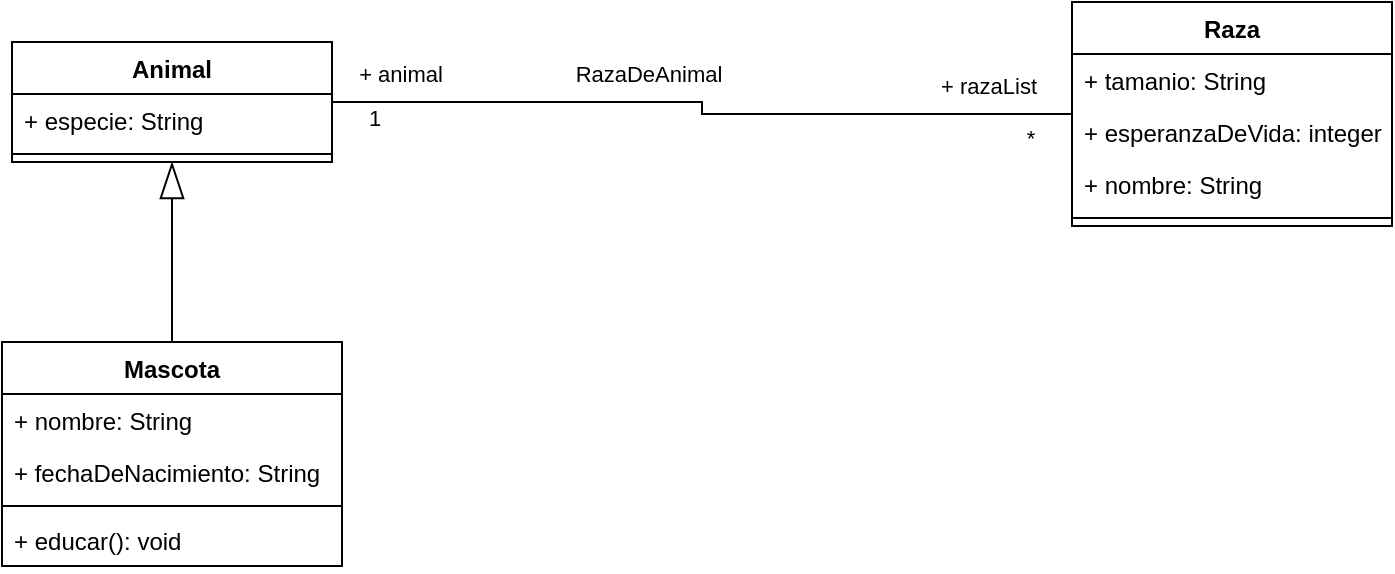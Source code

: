 <mxfile version="17.4.2" type="device"><diagram id="U8fNIdgwC1wzQGtNMVWl" name="Página-1"><mxGraphModel dx="851" dy="624" grid="1" gridSize="10" guides="1" tooltips="1" connect="1" arrows="1" fold="1" page="1" pageScale="1" pageWidth="827" pageHeight="1169" math="0" shadow="0"><root><mxCell id="0"/><mxCell id="1" parent="0"/><mxCell id="cfglOQm92ZksHdR7ui-r-19" style="edgeStyle=orthogonalEdgeStyle;rounded=0;orthogonalLoop=1;jettySize=auto;html=1;endArrow=none;endFill=0;endSize=16;" edge="1" parent="1" source="cfglOQm92ZksHdR7ui-r-1" target="cfglOQm92ZksHdR7ui-r-11"><mxGeometry relative="1" as="geometry"/></mxCell><mxCell id="cfglOQm92ZksHdR7ui-r-20" value="RazaDeAnimal" style="edgeLabel;html=1;align=center;verticalAlign=middle;resizable=0;points=[];" vertex="1" connectable="0" parent="cfglOQm92ZksHdR7ui-r-19"><mxGeometry x="-0.334" relative="1" as="geometry"><mxPoint x="33" y="-14" as="offset"/></mxGeometry></mxCell><mxCell id="cfglOQm92ZksHdR7ui-r-21" value="+ animal" style="edgeLabel;html=1;align=center;verticalAlign=middle;resizable=0;points=[];" vertex="1" connectable="0" parent="cfglOQm92ZksHdR7ui-r-19"><mxGeometry x="-0.823" y="1" relative="1" as="geometry"><mxPoint y="-13" as="offset"/></mxGeometry></mxCell><mxCell id="cfglOQm92ZksHdR7ui-r-22" value="+ razaList" style="edgeLabel;html=1;align=center;verticalAlign=middle;resizable=0;points=[];" vertex="1" connectable="0" parent="cfglOQm92ZksHdR7ui-r-19"><mxGeometry x="0.832" y="2" relative="1" as="geometry"><mxPoint x="-11" y="-12" as="offset"/></mxGeometry></mxCell><mxCell id="cfglOQm92ZksHdR7ui-r-23" value="1" style="edgeLabel;html=1;align=center;verticalAlign=middle;resizable=0;points=[];" vertex="1" connectable="0" parent="cfglOQm92ZksHdR7ui-r-19"><mxGeometry x="-0.859" y="-2" relative="1" as="geometry"><mxPoint x="-6" y="6" as="offset"/></mxGeometry></mxCell><mxCell id="cfglOQm92ZksHdR7ui-r-24" value="*" style="edgeLabel;html=1;align=center;verticalAlign=middle;resizable=0;points=[];" vertex="1" connectable="0" parent="cfglOQm92ZksHdR7ui-r-19"><mxGeometry x="0.886" y="-2" relative="1" as="geometry"><mxPoint y="10" as="offset"/></mxGeometry></mxCell><mxCell id="cfglOQm92ZksHdR7ui-r-1" value="Animal" style="swimlane;fontStyle=1;align=center;verticalAlign=top;childLayout=stackLayout;horizontal=1;startSize=26;horizontalStack=0;resizeParent=1;resizeParentMax=0;resizeLast=0;collapsible=1;marginBottom=0;" vertex="1" parent="1"><mxGeometry x="40" y="80" width="160" height="60" as="geometry"/></mxCell><mxCell id="cfglOQm92ZksHdR7ui-r-2" value="+ especie: String" style="text;strokeColor=none;fillColor=none;align=left;verticalAlign=top;spacingLeft=4;spacingRight=4;overflow=hidden;rotatable=0;points=[[0,0.5],[1,0.5]];portConstraint=eastwest;" vertex="1" parent="cfglOQm92ZksHdR7ui-r-1"><mxGeometry y="26" width="160" height="26" as="geometry"/></mxCell><mxCell id="cfglOQm92ZksHdR7ui-r-3" value="" style="line;strokeWidth=1;fillColor=none;align=left;verticalAlign=middle;spacingTop=-1;spacingLeft=3;spacingRight=3;rotatable=0;labelPosition=right;points=[];portConstraint=eastwest;" vertex="1" parent="cfglOQm92ZksHdR7ui-r-1"><mxGeometry y="52" width="160" height="8" as="geometry"/></mxCell><mxCell id="cfglOQm92ZksHdR7ui-r-10" style="edgeStyle=orthogonalEdgeStyle;rounded=0;orthogonalLoop=1;jettySize=auto;html=1;endArrow=blockThin;endFill=0;endSize=16;" edge="1" parent="1" source="cfglOQm92ZksHdR7ui-r-5" target="cfglOQm92ZksHdR7ui-r-1"><mxGeometry relative="1" as="geometry"/></mxCell><mxCell id="cfglOQm92ZksHdR7ui-r-5" value="Mascota" style="swimlane;fontStyle=1;align=center;verticalAlign=top;childLayout=stackLayout;horizontal=1;startSize=26;horizontalStack=0;resizeParent=1;resizeParentMax=0;resizeLast=0;collapsible=1;marginBottom=0;" vertex="1" parent="1"><mxGeometry x="35" y="230" width="170" height="112" as="geometry"/></mxCell><mxCell id="cfglOQm92ZksHdR7ui-r-6" value="+ nombre: String" style="text;strokeColor=none;fillColor=none;align=left;verticalAlign=top;spacingLeft=4;spacingRight=4;overflow=hidden;rotatable=0;points=[[0,0.5],[1,0.5]];portConstraint=eastwest;" vertex="1" parent="cfglOQm92ZksHdR7ui-r-5"><mxGeometry y="26" width="170" height="26" as="geometry"/></mxCell><mxCell id="cfglOQm92ZksHdR7ui-r-16" value="+ fechaDeNacimiento: String" style="text;strokeColor=none;fillColor=none;align=left;verticalAlign=top;spacingLeft=4;spacingRight=4;overflow=hidden;rotatable=0;points=[[0,0.5],[1,0.5]];portConstraint=eastwest;" vertex="1" parent="cfglOQm92ZksHdR7ui-r-5"><mxGeometry y="52" width="170" height="26" as="geometry"/></mxCell><mxCell id="cfglOQm92ZksHdR7ui-r-7" value="" style="line;strokeWidth=1;fillColor=none;align=left;verticalAlign=middle;spacingTop=-1;spacingLeft=3;spacingRight=3;rotatable=0;labelPosition=right;points=[];portConstraint=eastwest;" vertex="1" parent="cfglOQm92ZksHdR7ui-r-5"><mxGeometry y="78" width="170" height="8" as="geometry"/></mxCell><mxCell id="cfglOQm92ZksHdR7ui-r-8" value="+ educar(): void" style="text;strokeColor=none;fillColor=none;align=left;verticalAlign=top;spacingLeft=4;spacingRight=4;overflow=hidden;rotatable=0;points=[[0,0.5],[1,0.5]];portConstraint=eastwest;" vertex="1" parent="cfglOQm92ZksHdR7ui-r-5"><mxGeometry y="86" width="170" height="26" as="geometry"/></mxCell><mxCell id="cfglOQm92ZksHdR7ui-r-11" value="Raza" style="swimlane;fontStyle=1;align=center;verticalAlign=top;childLayout=stackLayout;horizontal=1;startSize=26;horizontalStack=0;resizeParent=1;resizeParentMax=0;resizeLast=0;collapsible=1;marginBottom=0;" vertex="1" parent="1"><mxGeometry x="570" y="60" width="160" height="112" as="geometry"/></mxCell><mxCell id="cfglOQm92ZksHdR7ui-r-12" value="+ tamanio: String" style="text;strokeColor=none;fillColor=none;align=left;verticalAlign=top;spacingLeft=4;spacingRight=4;overflow=hidden;rotatable=0;points=[[0,0.5],[1,0.5]];portConstraint=eastwest;" vertex="1" parent="cfglOQm92ZksHdR7ui-r-11"><mxGeometry y="26" width="160" height="26" as="geometry"/></mxCell><mxCell id="cfglOQm92ZksHdR7ui-r-15" value="+ esperanzaDeVida: integer" style="text;strokeColor=none;fillColor=none;align=left;verticalAlign=top;spacingLeft=4;spacingRight=4;overflow=hidden;rotatable=0;points=[[0,0.5],[1,0.5]];portConstraint=eastwest;" vertex="1" parent="cfglOQm92ZksHdR7ui-r-11"><mxGeometry y="52" width="160" height="26" as="geometry"/></mxCell><mxCell id="cfglOQm92ZksHdR7ui-r-17" value="+ nombre: String" style="text;strokeColor=none;fillColor=none;align=left;verticalAlign=top;spacingLeft=4;spacingRight=4;overflow=hidden;rotatable=0;points=[[0,0.5],[1,0.5]];portConstraint=eastwest;" vertex="1" parent="cfglOQm92ZksHdR7ui-r-11"><mxGeometry y="78" width="160" height="26" as="geometry"/></mxCell><mxCell id="cfglOQm92ZksHdR7ui-r-13" value="" style="line;strokeWidth=1;fillColor=none;align=left;verticalAlign=middle;spacingTop=-1;spacingLeft=3;spacingRight=3;rotatable=0;labelPosition=right;points=[];portConstraint=eastwest;" vertex="1" parent="cfglOQm92ZksHdR7ui-r-11"><mxGeometry y="104" width="160" height="8" as="geometry"/></mxCell></root></mxGraphModel></diagram></mxfile>